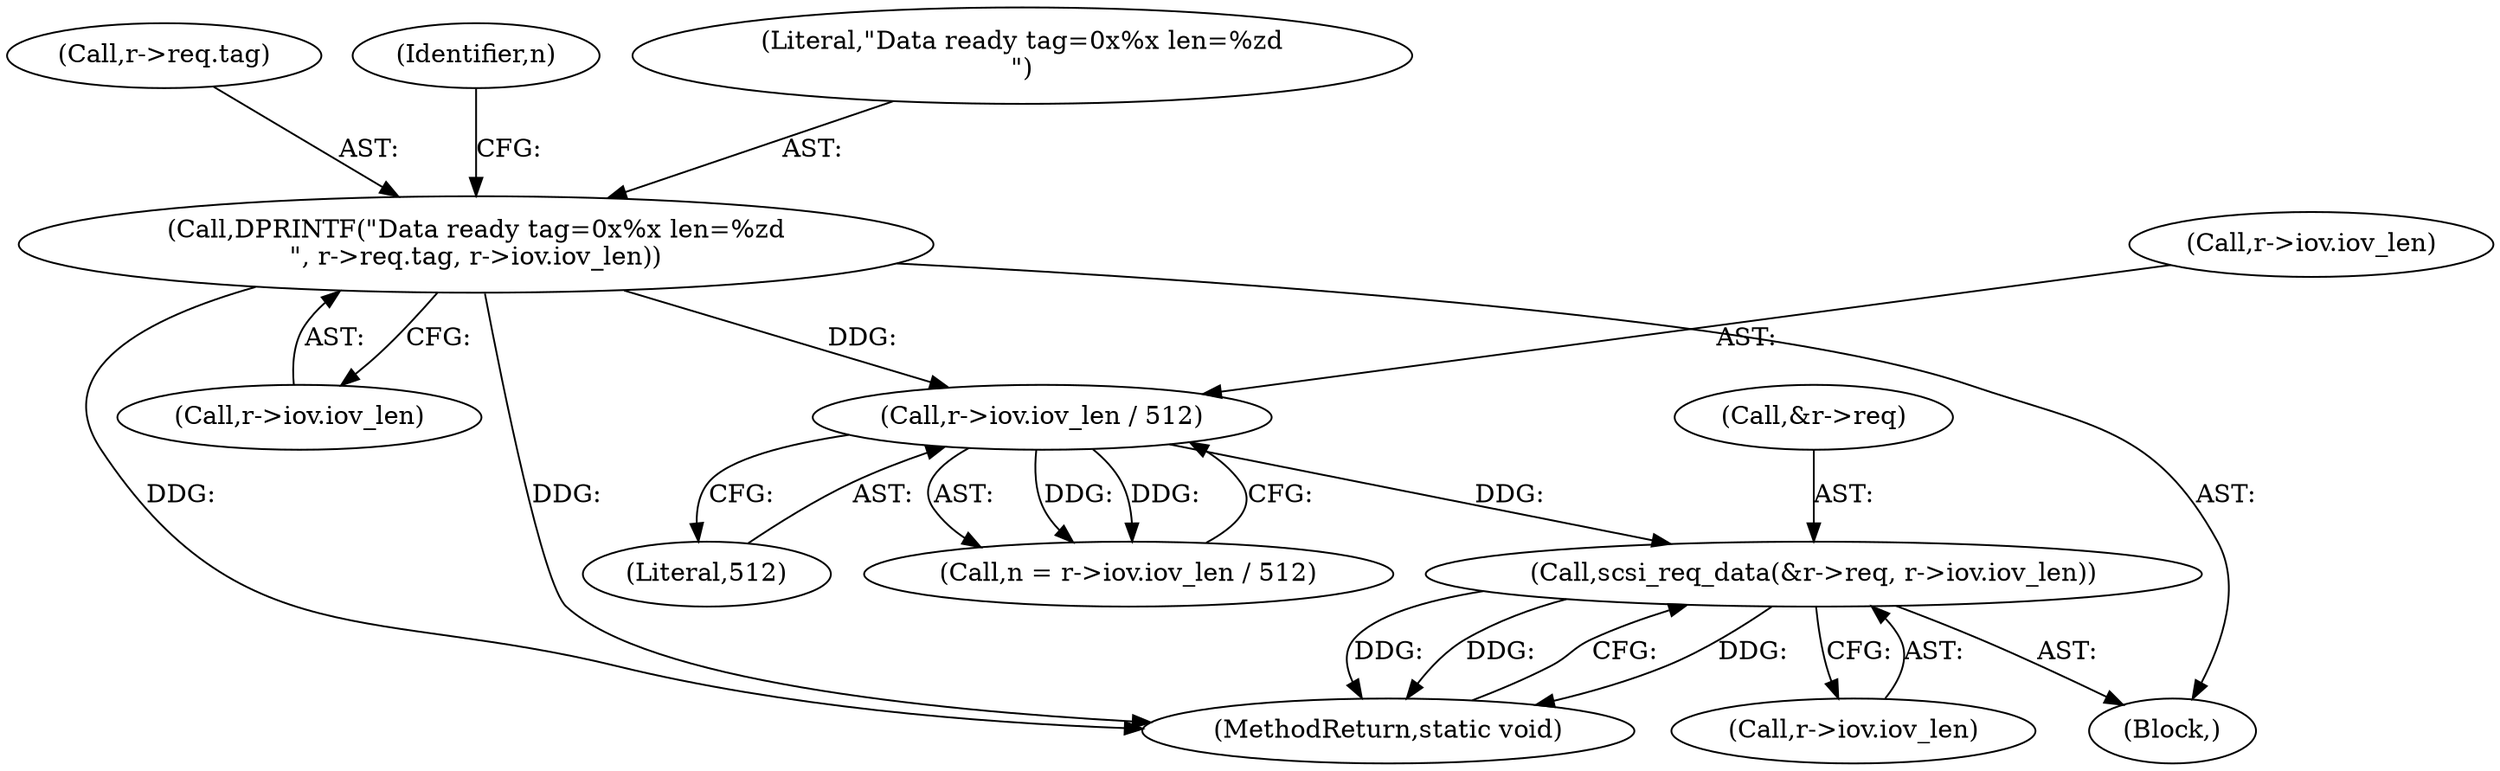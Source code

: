 digraph "1_qemu_103b40f51e4012b3b0ad20f615562a1806d7f49a@del" {
"1000188" [label="(Call,scsi_req_data(&r->req, r->iov.iov_len))"];
"1000171" [label="(Call,r->iov.iov_len / 512)"];
"1000157" [label="(Call,DPRINTF(\"Data ready tag=0x%x len=%zd\n\", r->req.tag, r->iov.iov_len))"];
"1000188" [label="(Call,scsi_req_data(&r->req, r->iov.iov_len))"];
"1000103" [label="(Block,)"];
"1000177" [label="(Literal,512)"];
"1000157" [label="(Call,DPRINTF(\"Data ready tag=0x%x len=%zd\n\", r->req.tag, r->iov.iov_len))"];
"1000169" [label="(Call,n = r->iov.iov_len / 512)"];
"1000198" [label="(MethodReturn,static void)"];
"1000164" [label="(Call,r->iov.iov_len)"];
"1000159" [label="(Call,r->req.tag)"];
"1000170" [label="(Identifier,n)"];
"1000158" [label="(Literal,\"Data ready tag=0x%x len=%zd\n\")"];
"1000171" [label="(Call,r->iov.iov_len / 512)"];
"1000189" [label="(Call,&r->req)"];
"1000172" [label="(Call,r->iov.iov_len)"];
"1000193" [label="(Call,r->iov.iov_len)"];
"1000188" -> "1000103"  [label="AST: "];
"1000188" -> "1000193"  [label="CFG: "];
"1000189" -> "1000188"  [label="AST: "];
"1000193" -> "1000188"  [label="AST: "];
"1000198" -> "1000188"  [label="CFG: "];
"1000188" -> "1000198"  [label="DDG: "];
"1000188" -> "1000198"  [label="DDG: "];
"1000188" -> "1000198"  [label="DDG: "];
"1000171" -> "1000188"  [label="DDG: "];
"1000171" -> "1000169"  [label="AST: "];
"1000171" -> "1000177"  [label="CFG: "];
"1000172" -> "1000171"  [label="AST: "];
"1000177" -> "1000171"  [label="AST: "];
"1000169" -> "1000171"  [label="CFG: "];
"1000171" -> "1000169"  [label="DDG: "];
"1000171" -> "1000169"  [label="DDG: "];
"1000157" -> "1000171"  [label="DDG: "];
"1000157" -> "1000103"  [label="AST: "];
"1000157" -> "1000164"  [label="CFG: "];
"1000158" -> "1000157"  [label="AST: "];
"1000159" -> "1000157"  [label="AST: "];
"1000164" -> "1000157"  [label="AST: "];
"1000170" -> "1000157"  [label="CFG: "];
"1000157" -> "1000198"  [label="DDG: "];
"1000157" -> "1000198"  [label="DDG: "];
}
